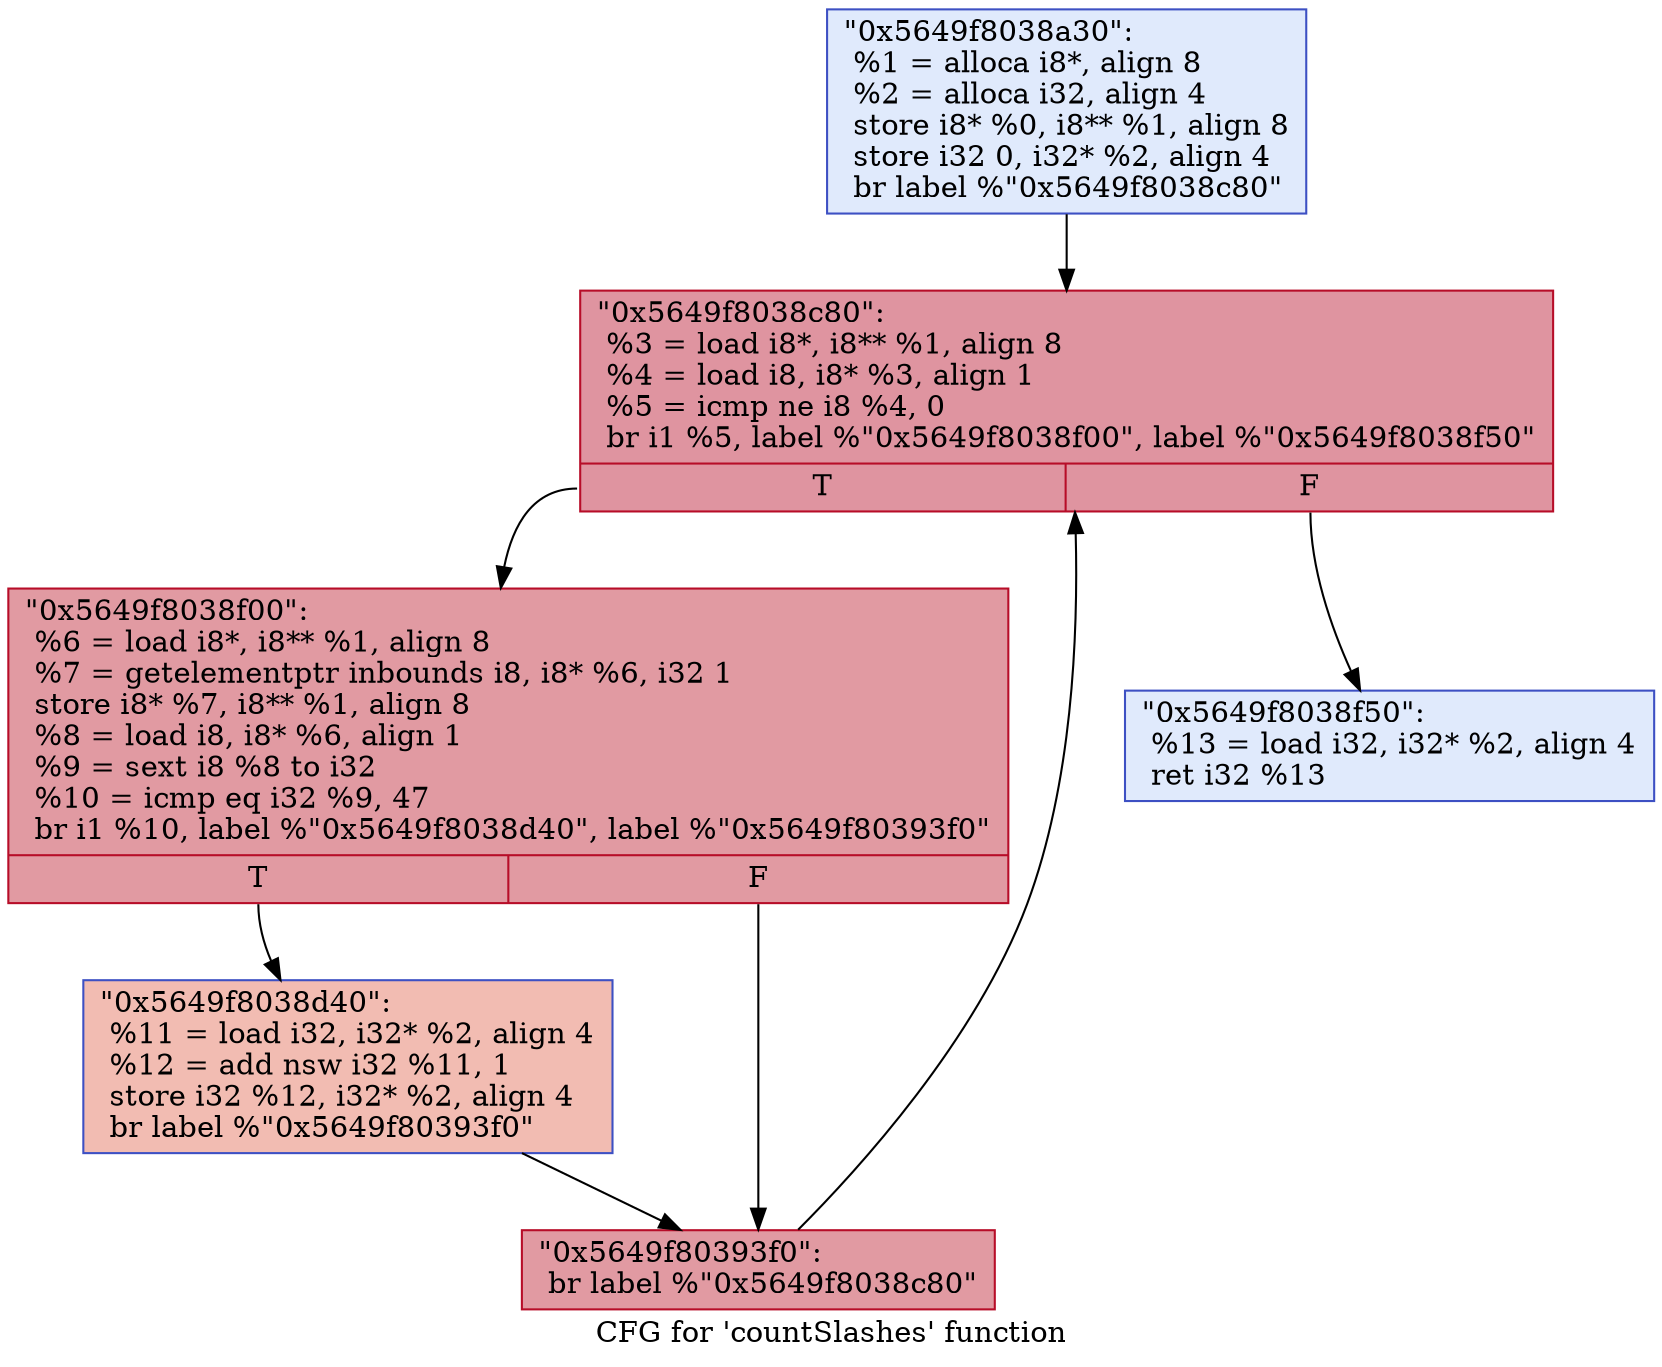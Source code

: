 digraph "CFG for 'countSlashes' function" {
	label="CFG for 'countSlashes' function";

	Node0x5649f8038a30 [shape=record,color="#3d50c3ff", style=filled, fillcolor="#b9d0f970",label="{\"0x5649f8038a30\":\l  %1 = alloca i8*, align 8\l  %2 = alloca i32, align 4\l  store i8* %0, i8** %1, align 8\l  store i32 0, i32* %2, align 4\l  br label %\"0x5649f8038c80\"\l}"];
	Node0x5649f8038a30 -> Node0x5649f8038c80;
	Node0x5649f8038c80 [shape=record,color="#b70d28ff", style=filled, fillcolor="#b70d2870",label="{\"0x5649f8038c80\":                                 \l  %3 = load i8*, i8** %1, align 8\l  %4 = load i8, i8* %3, align 1\l  %5 = icmp ne i8 %4, 0\l  br i1 %5, label %\"0x5649f8038f00\", label %\"0x5649f8038f50\"\l|{<s0>T|<s1>F}}"];
	Node0x5649f8038c80:s0 -> Node0x5649f8038f00;
	Node0x5649f8038c80:s1 -> Node0x5649f8038f50;
	Node0x5649f8038f00 [shape=record,color="#b70d28ff", style=filled, fillcolor="#bb1b2c70",label="{\"0x5649f8038f00\":                                 \l  %6 = load i8*, i8** %1, align 8\l  %7 = getelementptr inbounds i8, i8* %6, i32 1\l  store i8* %7, i8** %1, align 8\l  %8 = load i8, i8* %6, align 1\l  %9 = sext i8 %8 to i32\l  %10 = icmp eq i32 %9, 47\l  br i1 %10, label %\"0x5649f8038d40\", label %\"0x5649f80393f0\"\l|{<s0>T|<s1>F}}"];
	Node0x5649f8038f00:s0 -> Node0x5649f8038d40;
	Node0x5649f8038f00:s1 -> Node0x5649f80393f0;
	Node0x5649f8038d40 [shape=record,color="#3d50c3ff", style=filled, fillcolor="#e1675170",label="{\"0x5649f8038d40\":                                 \l  %11 = load i32, i32* %2, align 4\l  %12 = add nsw i32 %11, 1\l  store i32 %12, i32* %2, align 4\l  br label %\"0x5649f80393f0\"\l}"];
	Node0x5649f8038d40 -> Node0x5649f80393f0;
	Node0x5649f80393f0 [shape=record,color="#b70d28ff", style=filled, fillcolor="#bb1b2c70",label="{\"0x5649f80393f0\":                                 \l  br label %\"0x5649f8038c80\"\l}"];
	Node0x5649f80393f0 -> Node0x5649f8038c80;
	Node0x5649f8038f50 [shape=record,color="#3d50c3ff", style=filled, fillcolor="#b9d0f970",label="{\"0x5649f8038f50\":                                 \l  %13 = load i32, i32* %2, align 4\l  ret i32 %13\l}"];
}

